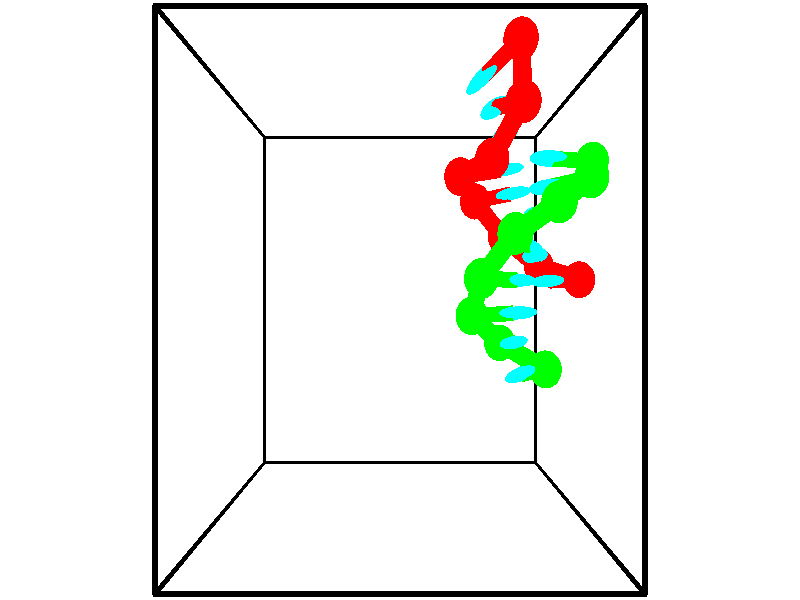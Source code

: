 // switches for output
#declare DRAW_BASES = 1; // possible values are 0, 1; only relevant for DNA ribbons
#declare DRAW_BASES_TYPE = 3; // possible values are 1, 2, 3; only relevant for DNA ribbons
#declare DRAW_FOG = 0; // set to 1 to enable fog

#include "colors.inc"

#include "transforms.inc"
background { rgb <1, 1, 1>}

#default {
   normal{
       ripples 0.25
       frequency 0.20
       turbulence 0.2
       lambda 5
   }
	finish {
		phong 0.1
		phong_size 40.
	}
}

// original window dimensions: 1024x640


// camera settings

camera {
	sky <-0, 1, 0>
	up <-0, 1, 0>
	right 1.6 * <1, 0, 0>
	location <2.5, 2.5, 11.1562>
	look_at <2.5, 2.5, 2.5>
	direction <0, 0, -8.6562>
	angle 67.0682
}


# declare cpy_camera_pos = <2.5, 2.5, 11.1562>;
# if (DRAW_FOG = 1)
fog {
	fog_type 2
	up vnormalize(cpy_camera_pos)
	color rgbt<1,1,1,0.3>
	distance 1e-5
	fog_alt 3e-3
	fog_offset 4
}
# end


// LIGHTS

# declare lum = 6;
global_settings {
	ambient_light rgb lum * <0.05, 0.05, 0.05>
	max_trace_level 15
}# declare cpy_direct_light_amount = 0.25;
light_source
{	1000 * <-1, -1, 1>,
	rgb lum * cpy_direct_light_amount
	parallel
}

light_source
{	1000 * <1, 1, -1>,
	rgb lum * cpy_direct_light_amount
	parallel
}

// strand 0

// nucleotide -1

// particle -1
sphere {
	<4.240080, 5.631583, 2.474091> 0.250000
	pigment { color rgbt <1,0,0,0> }
	no_shadow
}
cylinder {
	<3.946651, 5.419594, 2.303914>,  <3.770594, 5.292400, 2.201808>, 0.100000
	pigment { color rgbt <1,0,0,0> }
	no_shadow
}
cylinder {
	<3.946651, 5.419594, 2.303914>,  <4.240080, 5.631583, 2.474091>, 0.100000
	pigment { color rgbt <1,0,0,0> }
	no_shadow
}

// particle -1
sphere {
	<3.946651, 5.419594, 2.303914> 0.100000
	pigment { color rgbt <1,0,0,0> }
	no_shadow
}
sphere {
	0, 1
	scale<0.080000,0.200000,0.300000>
	matrix <0.678325, -0.609476, -0.410383,
		-0.041804, -0.589633, 0.806588,
		-0.733572, -0.529973, -0.425442,
		3.726580, 5.260602, 2.176281>
	pigment { color rgbt <0,1,1,0> }
	no_shadow
}
cylinder {
	<4.249015, 4.844435, 2.608401>,  <4.240080, 5.631583, 2.474091>, 0.130000
	pigment { color rgbt <1,0,0,0> }
	no_shadow
}

// nucleotide -1

// particle -1
sphere {
	<4.249015, 4.844435, 2.608401> 0.250000
	pigment { color rgbt <1,0,0,0> }
	no_shadow
}
cylinder {
	<4.070015, 4.894836, 2.254256>,  <3.962615, 4.925077, 2.041769>, 0.100000
	pigment { color rgbt <1,0,0,0> }
	no_shadow
}
cylinder {
	<4.070015, 4.894836, 2.254256>,  <4.249015, 4.844435, 2.608401>, 0.100000
	pigment { color rgbt <1,0,0,0> }
	no_shadow
}

// particle -1
sphere {
	<4.070015, 4.894836, 2.254256> 0.100000
	pigment { color rgbt <1,0,0,0> }
	no_shadow
}
sphere {
	0, 1
	scale<0.080000,0.200000,0.300000>
	matrix <0.620653, -0.669011, -0.408918,
		-0.643842, -0.732494, 0.221178,
		-0.447501, 0.126004, -0.885362,
		3.935765, 4.932637, 1.988647>
	pigment { color rgbt <0,1,1,0> }
	no_shadow
}
cylinder {
	<3.853437, 4.229936, 2.292773>,  <4.249015, 4.844435, 2.608401>, 0.130000
	pigment { color rgbt <1,0,0,0> }
	no_shadow
}

// nucleotide -1

// particle -1
sphere {
	<3.853437, 4.229936, 2.292773> 0.250000
	pigment { color rgbt <1,0,0,0> }
	no_shadow
}
cylinder {
	<4.010948, 4.463058, 2.008442>,  <4.105454, 4.602932, 1.837843>, 0.100000
	pigment { color rgbt <1,0,0,0> }
	no_shadow
}
cylinder {
	<4.010948, 4.463058, 2.008442>,  <3.853437, 4.229936, 2.292773>, 0.100000
	pigment { color rgbt <1,0,0,0> }
	no_shadow
}

// particle -1
sphere {
	<4.010948, 4.463058, 2.008442> 0.100000
	pigment { color rgbt <1,0,0,0> }
	no_shadow
}
sphere {
	0, 1
	scale<0.080000,0.200000,0.300000>
	matrix <0.361979, -0.809140, -0.462886,
		-0.844932, -0.075031, -0.529585,
		0.393777, 0.582806, -0.710828,
		4.129081, 4.637900, 1.795193>
	pigment { color rgbt <0,1,1,0> }
	no_shadow
}
cylinder {
	<3.450207, 4.124827, 1.614626>,  <3.853437, 4.229936, 2.292773>, 0.130000
	pigment { color rgbt <1,0,0,0> }
	no_shadow
}

// nucleotide -1

// particle -1
sphere {
	<3.450207, 4.124827, 1.614626> 0.250000
	pigment { color rgbt <1,0,0,0> }
	no_shadow
}
cylinder {
	<3.846508, 4.173531, 1.638568>,  <4.084289, 4.202753, 1.652933>, 0.100000
	pigment { color rgbt <1,0,0,0> }
	no_shadow
}
cylinder {
	<3.846508, 4.173531, 1.638568>,  <3.450207, 4.124827, 1.614626>, 0.100000
	pigment { color rgbt <1,0,0,0> }
	no_shadow
}

// particle -1
sphere {
	<3.846508, 4.173531, 1.638568> 0.100000
	pigment { color rgbt <1,0,0,0> }
	no_shadow
}
sphere {
	0, 1
	scale<0.080000,0.200000,0.300000>
	matrix <0.134081, -0.946085, -0.294864,
		0.020725, 0.300163, -0.953663,
		0.990754, 0.121757, 0.059854,
		4.143734, 4.210058, 1.656524>
	pigment { color rgbt <0,1,1,0> }
	no_shadow
}
cylinder {
	<3.758200, 3.876899, 1.030518>,  <3.450207, 4.124827, 1.614626>, 0.130000
	pigment { color rgbt <1,0,0,0> }
	no_shadow
}

// nucleotide -1

// particle -1
sphere {
	<3.758200, 3.876899, 1.030518> 0.250000
	pigment { color rgbt <1,0,0,0> }
	no_shadow
}
cylinder {
	<4.075138, 3.905663, 1.272846>,  <4.265301, 3.922920, 1.418242>, 0.100000
	pigment { color rgbt <1,0,0,0> }
	no_shadow
}
cylinder {
	<4.075138, 3.905663, 1.272846>,  <3.758200, 3.876899, 1.030518>, 0.100000
	pigment { color rgbt <1,0,0,0> }
	no_shadow
}

// particle -1
sphere {
	<4.075138, 3.905663, 1.272846> 0.100000
	pigment { color rgbt <1,0,0,0> }
	no_shadow
}
sphere {
	0, 1
	scale<0.080000,0.200000,0.300000>
	matrix <0.102471, -0.994608, -0.015965,
		0.601404, 0.074729, -0.795442,
		0.792346, 0.071908, 0.605819,
		4.312842, 3.927235, 1.454591>
	pigment { color rgbt <0,1,1,0> }
	no_shadow
}
cylinder {
	<4.270964, 3.405333, 0.734143>,  <3.758200, 3.876899, 1.030518>, 0.130000
	pigment { color rgbt <1,0,0,0> }
	no_shadow
}

// nucleotide -1

// particle -1
sphere {
	<4.270964, 3.405333, 0.734143> 0.250000
	pigment { color rgbt <1,0,0,0> }
	no_shadow
}
cylinder {
	<4.367184, 3.468536, 1.117219>,  <4.424915, 3.506458, 1.347065>, 0.100000
	pigment { color rgbt <1,0,0,0> }
	no_shadow
}
cylinder {
	<4.367184, 3.468536, 1.117219>,  <4.270964, 3.405333, 0.734143>, 0.100000
	pigment { color rgbt <1,0,0,0> }
	no_shadow
}

// particle -1
sphere {
	<4.367184, 3.468536, 1.117219> 0.100000
	pigment { color rgbt <1,0,0,0> }
	no_shadow
}
sphere {
	0, 1
	scale<0.080000,0.200000,0.300000>
	matrix <0.339303, -0.938103, 0.069551,
		0.909401, 0.308216, -0.279272,
		0.240549, 0.158008, 0.957690,
		4.439348, 3.515939, 1.404526>
	pigment { color rgbt <0,1,1,0> }
	no_shadow
}
cylinder {
	<4.879676, 2.978290, 0.812210>,  <4.270964, 3.405333, 0.734143>, 0.130000
	pigment { color rgbt <1,0,0,0> }
	no_shadow
}

// nucleotide -1

// particle -1
sphere {
	<4.879676, 2.978290, 0.812210> 0.250000
	pigment { color rgbt <1,0,0,0> }
	no_shadow
}
cylinder {
	<4.757156, 3.044220, 1.187233>,  <4.683645, 3.083778, 1.412247>, 0.100000
	pigment { color rgbt <1,0,0,0> }
	no_shadow
}
cylinder {
	<4.757156, 3.044220, 1.187233>,  <4.879676, 2.978290, 0.812210>, 0.100000
	pigment { color rgbt <1,0,0,0> }
	no_shadow
}

// particle -1
sphere {
	<4.757156, 3.044220, 1.187233> 0.100000
	pigment { color rgbt <1,0,0,0> }
	no_shadow
}
sphere {
	0, 1
	scale<0.080000,0.200000,0.300000>
	matrix <0.075593, -0.977574, 0.196557,
		0.948929, 0.131078, 0.286970,
		-0.306298, 0.164826, 0.937557,
		4.665267, 3.093668, 1.468501>
	pigment { color rgbt <0,1,1,0> }
	no_shadow
}
cylinder {
	<5.425525, 2.775635, 1.300132>,  <4.879676, 2.978290, 0.812210>, 0.130000
	pigment { color rgbt <1,0,0,0> }
	no_shadow
}

// nucleotide -1

// particle -1
sphere {
	<5.425525, 2.775635, 1.300132> 0.250000
	pigment { color rgbt <1,0,0,0> }
	no_shadow
}
cylinder {
	<5.082619, 2.759682, 1.505463>,  <4.876875, 2.750110, 1.628661>, 0.100000
	pigment { color rgbt <1,0,0,0> }
	no_shadow
}
cylinder {
	<5.082619, 2.759682, 1.505463>,  <5.425525, 2.775635, 1.300132>, 0.100000
	pigment { color rgbt <1,0,0,0> }
	no_shadow
}

// particle -1
sphere {
	<5.082619, 2.759682, 1.505463> 0.100000
	pigment { color rgbt <1,0,0,0> }
	no_shadow
}
sphere {
	0, 1
	scale<0.080000,0.200000,0.300000>
	matrix <0.057839, -0.998144, 0.019040,
		0.511614, 0.046012, 0.857983,
		-0.857267, -0.039884, 0.513326,
		4.825438, 2.747717, 1.659460>
	pigment { color rgbt <0,1,1,0> }
	no_shadow
}
// strand 1

// nucleotide -1

// particle -1
sphere {
	<4.813584, 1.580637, 1.557784> 0.250000
	pigment { color rgbt <0,1,0,0> }
	no_shadow
}
cylinder {
	<4.529358, 1.572601, 1.839121>,  <4.358822, 1.567780, 2.007924>, 0.100000
	pigment { color rgbt <0,1,0,0> }
	no_shadow
}
cylinder {
	<4.529358, 1.572601, 1.839121>,  <4.813584, 1.580637, 1.557784>, 0.100000
	pigment { color rgbt <0,1,0,0> }
	no_shadow
}

// particle -1
sphere {
	<4.529358, 1.572601, 1.839121> 0.100000
	pigment { color rgbt <0,1,0,0> }
	no_shadow
}
sphere {
	0, 1
	scale<0.080000,0.200000,0.300000>
	matrix <-0.334201, 0.889281, -0.312232,
		-0.619198, -0.456920, -0.638606,
		-0.710566, -0.020090, 0.703344,
		4.316188, 1.566574, 2.050125>
	pigment { color rgbt <0,1,1,0> }
	no_shadow
}
cylinder {
	<4.131274, 1.914858, 1.256595>,  <4.813584, 1.580637, 1.557784>, 0.130000
	pigment { color rgbt <0,1,0,0> }
	no_shadow
}

// nucleotide -1

// particle -1
sphere {
	<4.131274, 1.914858, 1.256595> 0.250000
	pigment { color rgbt <0,1,0,0> }
	no_shadow
}
cylinder {
	<4.188492, 1.941216, 1.651603>,  <4.222823, 1.957030, 1.888608>, 0.100000
	pigment { color rgbt <0,1,0,0> }
	no_shadow
}
cylinder {
	<4.188492, 1.941216, 1.651603>,  <4.131274, 1.914858, 1.256595>, 0.100000
	pigment { color rgbt <0,1,0,0> }
	no_shadow
}

// particle -1
sphere {
	<4.188492, 1.941216, 1.651603> 0.100000
	pigment { color rgbt <0,1,0,0> }
	no_shadow
}
sphere {
	0, 1
	scale<0.080000,0.200000,0.300000>
	matrix <-0.172317, 0.984200, -0.040711,
		-0.974600, -0.164343, 0.152140,
		0.143045, 0.065893, 0.987520,
		4.231405, 1.960983, 1.947859>
	pigment { color rgbt <0,1,1,0> }
	no_shadow
}
cylinder {
	<3.618103, 2.294996, 1.741504>,  <4.131274, 1.914858, 1.256595>, 0.130000
	pigment { color rgbt <0,1,0,0> }
	no_shadow
}

// nucleotide -1

// particle -1
sphere {
	<3.618103, 2.294996, 1.741504> 0.250000
	pigment { color rgbt <0,1,0,0> }
	no_shadow
}
cylinder {
	<3.999344, 2.317749, 1.860405>,  <4.228089, 2.331401, 1.931745>, 0.100000
	pigment { color rgbt <0,1,0,0> }
	no_shadow
}
cylinder {
	<3.999344, 2.317749, 1.860405>,  <3.618103, 2.294996, 1.741504>, 0.100000
	pigment { color rgbt <0,1,0,0> }
	no_shadow
}

// particle -1
sphere {
	<3.999344, 2.317749, 1.860405> 0.100000
	pigment { color rgbt <0,1,0,0> }
	no_shadow
}
sphere {
	0, 1
	scale<0.080000,0.200000,0.300000>
	matrix <-0.011336, 0.988199, -0.152755,
		-0.302433, 0.142221, 0.942501,
		0.953103, 0.056882, 0.297251,
		4.285275, 2.334814, 1.949580>
	pigment { color rgbt <0,1,1,0> }
	no_shadow
}
cylinder {
	<3.691081, 2.762681, 2.293911>,  <3.618103, 2.294996, 1.741504>, 0.130000
	pigment { color rgbt <0,1,0,0> }
	no_shadow
}

// nucleotide -1

// particle -1
sphere {
	<3.691081, 2.762681, 2.293911> 0.250000
	pigment { color rgbt <0,1,0,0> }
	no_shadow
}
cylinder {
	<4.046181, 2.755867, 2.109907>,  <4.259241, 2.751779, 1.999504>, 0.100000
	pigment { color rgbt <0,1,0,0> }
	no_shadow
}
cylinder {
	<4.046181, 2.755867, 2.109907>,  <3.691081, 2.762681, 2.293911>, 0.100000
	pigment { color rgbt <0,1,0,0> }
	no_shadow
}

// particle -1
sphere {
	<4.046181, 2.755867, 2.109907> 0.100000
	pigment { color rgbt <0,1,0,0> }
	no_shadow
}
sphere {
	0, 1
	scale<0.080000,0.200000,0.300000>
	matrix <0.025755, 0.999588, 0.012686,
		0.459604, -0.023109, 0.887824,
		0.887751, -0.017035, -0.460010,
		4.312506, 2.750757, 1.971904>
	pigment { color rgbt <0,1,1,0> }
	no_shadow
}
cylinder {
	<4.124282, 3.280535, 2.660327>,  <3.691081, 2.762681, 2.293911>, 0.130000
	pigment { color rgbt <0,1,0,0> }
	no_shadow
}

// nucleotide -1

// particle -1
sphere {
	<4.124282, 3.280535, 2.660327> 0.250000
	pigment { color rgbt <0,1,0,0> }
	no_shadow
}
cylinder {
	<4.307281, 3.220963, 2.309667>,  <4.417081, 3.185219, 2.099271>, 0.100000
	pigment { color rgbt <0,1,0,0> }
	no_shadow
}
cylinder {
	<4.307281, 3.220963, 2.309667>,  <4.124282, 3.280535, 2.660327>, 0.100000
	pigment { color rgbt <0,1,0,0> }
	no_shadow
}

// particle -1
sphere {
	<4.307281, 3.220963, 2.309667> 0.100000
	pigment { color rgbt <0,1,0,0> }
	no_shadow
}
sphere {
	0, 1
	scale<0.080000,0.200000,0.300000>
	matrix <0.236342, 0.970780, -0.041584,
		0.857227, -0.188165, 0.479328,
		0.457497, -0.148932, -0.876650,
		4.444530, 3.176283, 2.046672>
	pigment { color rgbt <0,1,1,0> }
	no_shadow
}
cylinder {
	<4.738402, 3.649133, 2.677652>,  <4.124282, 3.280535, 2.660327>, 0.130000
	pigment { color rgbt <0,1,0,0> }
	no_shadow
}

// nucleotide -1

// particle -1
sphere {
	<4.738402, 3.649133, 2.677652> 0.250000
	pigment { color rgbt <0,1,0,0> }
	no_shadow
}
cylinder {
	<4.654243, 3.606880, 2.288895>,  <4.603748, 3.581528, 2.055641>, 0.100000
	pigment { color rgbt <0,1,0,0> }
	no_shadow
}
cylinder {
	<4.654243, 3.606880, 2.288895>,  <4.738402, 3.649133, 2.677652>, 0.100000
	pigment { color rgbt <0,1,0,0> }
	no_shadow
}

// particle -1
sphere {
	<4.654243, 3.606880, 2.288895> 0.100000
	pigment { color rgbt <0,1,0,0> }
	no_shadow
}
sphere {
	0, 1
	scale<0.080000,0.200000,0.300000>
	matrix <0.160214, 0.976979, -0.140869,
		0.964399, -0.185349, -0.188627,
		-0.210394, -0.105633, -0.971893,
		4.591125, 3.575190, 1.997327>
	pigment { color rgbt <0,1,1,0> }
	no_shadow
}
cylinder {
	<5.321018, 4.000175, 2.263607>,  <4.738402, 3.649133, 2.677652>, 0.130000
	pigment { color rgbt <0,1,0,0> }
	no_shadow
}

// nucleotide -1

// particle -1
sphere {
	<5.321018, 4.000175, 2.263607> 0.250000
	pigment { color rgbt <0,1,0,0> }
	no_shadow
}
cylinder {
	<5.011276, 3.973862, 2.011877>,  <4.825431, 3.958074, 1.860839>, 0.100000
	pigment { color rgbt <0,1,0,0> }
	no_shadow
}
cylinder {
	<5.011276, 3.973862, 2.011877>,  <5.321018, 4.000175, 2.263607>, 0.100000
	pigment { color rgbt <0,1,0,0> }
	no_shadow
}

// particle -1
sphere {
	<5.011276, 3.973862, 2.011877> 0.100000
	pigment { color rgbt <0,1,0,0> }
	no_shadow
}
sphere {
	0, 1
	scale<0.080000,0.200000,0.300000>
	matrix <0.041350, 0.987194, -0.154069,
		0.631401, -0.145327, -0.761717,
		-0.774353, -0.065783, -0.629325,
		4.778970, 3.954127, 1.823079>
	pigment { color rgbt <0,1,1,0> }
	no_shadow
}
cylinder {
	<5.513144, 4.312699, 1.685974>,  <5.321018, 4.000175, 2.263607>, 0.130000
	pigment { color rgbt <0,1,0,0> }
	no_shadow
}

// nucleotide -1

// particle -1
sphere {
	<5.513144, 4.312699, 1.685974> 0.250000
	pigment { color rgbt <0,1,0,0> }
	no_shadow
}
cylinder {
	<5.115311, 4.326859, 1.725069>,  <4.876611, 4.335354, 1.748526>, 0.100000
	pigment { color rgbt <0,1,0,0> }
	no_shadow
}
cylinder {
	<5.115311, 4.326859, 1.725069>,  <5.513144, 4.312699, 1.685974>, 0.100000
	pigment { color rgbt <0,1,0,0> }
	no_shadow
}

// particle -1
sphere {
	<5.115311, 4.326859, 1.725069> 0.100000
	pigment { color rgbt <0,1,0,0> }
	no_shadow
}
sphere {
	0, 1
	scale<0.080000,0.200000,0.300000>
	matrix <0.016749, 0.982521, -0.185396,
		-0.102592, -0.182754, -0.977791,
		-0.994582, 0.035398, 0.097738,
		4.816936, 4.337478, 1.754390>
	pigment { color rgbt <0,1,1,0> }
	no_shadow
}
// box output
cylinder {
	<0.000000, 0.000000, 0.000000>,  <5.000000, 0.000000, 0.000000>, 0.025000
	pigment { color rgbt <0,0,0,0> }
	no_shadow
}
cylinder {
	<0.000000, 0.000000, 0.000000>,  <0.000000, 5.000000, 0.000000>, 0.025000
	pigment { color rgbt <0,0,0,0> }
	no_shadow
}
cylinder {
	<0.000000, 0.000000, 0.000000>,  <0.000000, 0.000000, 5.000000>, 0.025000
	pigment { color rgbt <0,0,0,0> }
	no_shadow
}
cylinder {
	<5.000000, 5.000000, 5.000000>,  <0.000000, 5.000000, 5.000000>, 0.025000
	pigment { color rgbt <0,0,0,0> }
	no_shadow
}
cylinder {
	<5.000000, 5.000000, 5.000000>,  <5.000000, 0.000000, 5.000000>, 0.025000
	pigment { color rgbt <0,0,0,0> }
	no_shadow
}
cylinder {
	<5.000000, 5.000000, 5.000000>,  <5.000000, 5.000000, 0.000000>, 0.025000
	pigment { color rgbt <0,0,0,0> }
	no_shadow
}
cylinder {
	<0.000000, 0.000000, 5.000000>,  <0.000000, 5.000000, 5.000000>, 0.025000
	pigment { color rgbt <0,0,0,0> }
	no_shadow
}
cylinder {
	<0.000000, 0.000000, 5.000000>,  <5.000000, 0.000000, 5.000000>, 0.025000
	pigment { color rgbt <0,0,0,0> }
	no_shadow
}
cylinder {
	<5.000000, 5.000000, 0.000000>,  <0.000000, 5.000000, 0.000000>, 0.025000
	pigment { color rgbt <0,0,0,0> }
	no_shadow
}
cylinder {
	<5.000000, 5.000000, 0.000000>,  <5.000000, 0.000000, 0.000000>, 0.025000
	pigment { color rgbt <0,0,0,0> }
	no_shadow
}
cylinder {
	<5.000000, 0.000000, 5.000000>,  <5.000000, 0.000000, 0.000000>, 0.025000
	pigment { color rgbt <0,0,0,0> }
	no_shadow
}
cylinder {
	<0.000000, 5.000000, 0.000000>,  <0.000000, 5.000000, 5.000000>, 0.025000
	pigment { color rgbt <0,0,0,0> }
	no_shadow
}
// end of box output
